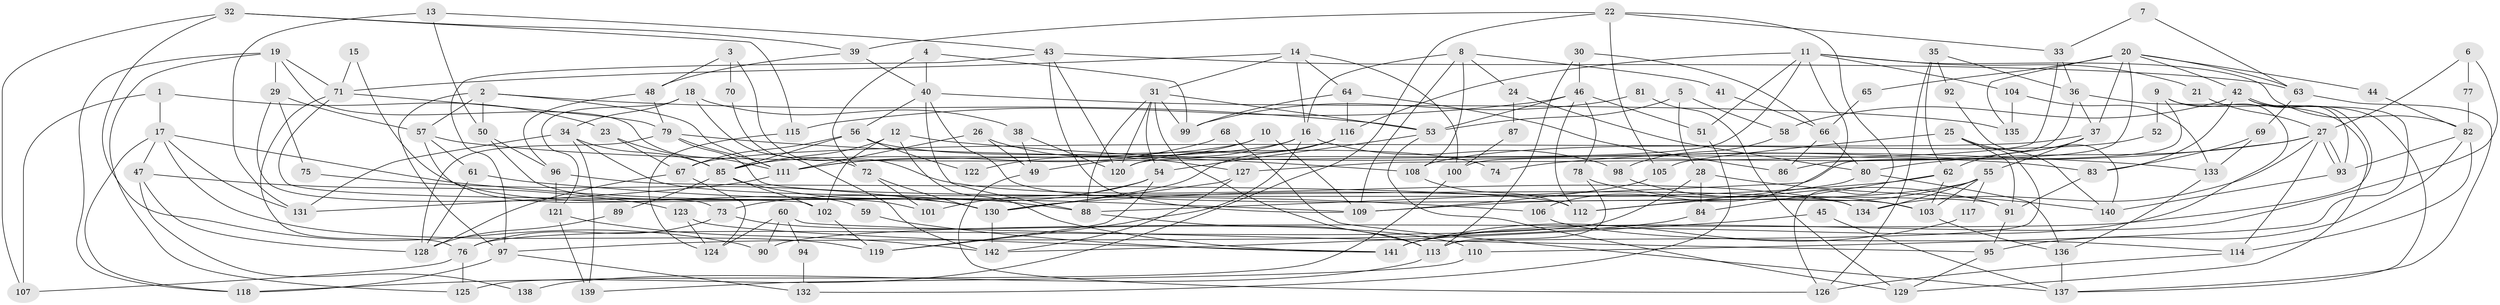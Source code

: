 // coarse degree distribution, {12: 0.08928571428571429, 8: 0.07142857142857142, 5: 0.125, 4: 0.125, 11: 0.05357142857142857, 9: 0.03571428571428571, 6: 0.08928571428571429, 3: 0.14285714285714285, 10: 0.017857142857142856, 14: 0.017857142857142856, 7: 0.03571428571428571, 23: 0.017857142857142856, 2: 0.16071428571428573, 13: 0.017857142857142856}
// Generated by graph-tools (version 1.1) at 2025/18/03/04/25 18:18:55]
// undirected, 142 vertices, 284 edges
graph export_dot {
graph [start="1"]
  node [color=gray90,style=filled];
  1;
  2;
  3;
  4;
  5;
  6;
  7;
  8;
  9;
  10;
  11;
  12;
  13;
  14;
  15;
  16;
  17;
  18;
  19;
  20;
  21;
  22;
  23;
  24;
  25;
  26;
  27;
  28;
  29;
  30;
  31;
  32;
  33;
  34;
  35;
  36;
  37;
  38;
  39;
  40;
  41;
  42;
  43;
  44;
  45;
  46;
  47;
  48;
  49;
  50;
  51;
  52;
  53;
  54;
  55;
  56;
  57;
  58;
  59;
  60;
  61;
  62;
  63;
  64;
  65;
  66;
  67;
  68;
  69;
  70;
  71;
  72;
  73;
  74;
  75;
  76;
  77;
  78;
  79;
  80;
  81;
  82;
  83;
  84;
  85;
  86;
  87;
  88;
  89;
  90;
  91;
  92;
  93;
  94;
  95;
  96;
  97;
  98;
  99;
  100;
  101;
  102;
  103;
  104;
  105;
  106;
  107;
  108;
  109;
  110;
  111;
  112;
  113;
  114;
  115;
  116;
  117;
  118;
  119;
  120;
  121;
  122;
  123;
  124;
  125;
  126;
  127;
  128;
  129;
  130;
  131;
  132;
  133;
  134;
  135;
  136;
  137;
  138;
  139;
  140;
  141;
  142;
  1 -- 23;
  1 -- 17;
  1 -- 107;
  2 -- 111;
  2 -- 53;
  2 -- 50;
  2 -- 57;
  2 -- 97;
  3 -- 48;
  3 -- 134;
  3 -- 70;
  4 -- 99;
  4 -- 40;
  4 -- 72;
  5 -- 58;
  5 -- 53;
  5 -- 28;
  6 -- 141;
  6 -- 27;
  6 -- 77;
  7 -- 63;
  7 -- 33;
  8 -- 109;
  8 -- 108;
  8 -- 16;
  8 -- 24;
  8 -- 41;
  9 -- 88;
  9 -- 141;
  9 -- 52;
  9 -- 137;
  10 -- 111;
  10 -- 109;
  10 -- 122;
  11 -- 120;
  11 -- 116;
  11 -- 21;
  11 -- 51;
  11 -- 82;
  11 -- 104;
  11 -- 106;
  12 -- 102;
  12 -- 133;
  12 -- 85;
  12 -- 141;
  13 -- 50;
  13 -- 43;
  13 -- 131;
  14 -- 31;
  14 -- 16;
  14 -- 64;
  14 -- 71;
  14 -- 100;
  15 -- 130;
  15 -- 71;
  16 -- 85;
  16 -- 49;
  16 -- 98;
  16 -- 119;
  17 -- 119;
  17 -- 131;
  17 -- 47;
  17 -- 109;
  17 -- 118;
  18 -- 142;
  18 -- 38;
  18 -- 34;
  18 -- 121;
  19 -- 118;
  19 -- 71;
  19 -- 29;
  19 -- 111;
  19 -- 125;
  20 -- 37;
  20 -- 42;
  20 -- 44;
  20 -- 63;
  20 -- 65;
  20 -- 86;
  20 -- 135;
  21 -- 27;
  22 -- 39;
  22 -- 126;
  22 -- 33;
  22 -- 105;
  22 -- 118;
  23 -- 85;
  23 -- 67;
  24 -- 80;
  24 -- 87;
  25 -- 105;
  25 -- 113;
  25 -- 91;
  25 -- 140;
  26 -- 127;
  26 -- 111;
  26 -- 49;
  27 -- 114;
  27 -- 93;
  27 -- 93;
  27 -- 74;
  27 -- 80;
  27 -- 134;
  28 -- 140;
  28 -- 76;
  28 -- 84;
  29 -- 73;
  29 -- 57;
  29 -- 75;
  30 -- 46;
  30 -- 113;
  30 -- 66;
  31 -- 88;
  31 -- 54;
  31 -- 53;
  31 -- 99;
  31 -- 113;
  31 -- 120;
  32 -- 107;
  32 -- 39;
  32 -- 90;
  32 -- 115;
  33 -- 36;
  33 -- 127;
  34 -- 85;
  34 -- 131;
  34 -- 134;
  34 -- 139;
  35 -- 36;
  35 -- 62;
  35 -- 92;
  35 -- 126;
  36 -- 100;
  36 -- 37;
  36 -- 129;
  37 -- 55;
  37 -- 62;
  37 -- 67;
  38 -- 49;
  38 -- 120;
  39 -- 48;
  39 -- 40;
  40 -- 135;
  40 -- 88;
  40 -- 56;
  40 -- 103;
  41 -- 66;
  42 -- 83;
  42 -- 90;
  42 -- 58;
  42 -- 93;
  42 -- 110;
  43 -- 97;
  43 -- 63;
  43 -- 109;
  43 -- 120;
  44 -- 82;
  45 -- 142;
  45 -- 137;
  46 -- 112;
  46 -- 53;
  46 -- 51;
  46 -- 78;
  46 -- 115;
  47 -- 128;
  47 -- 123;
  47 -- 138;
  48 -- 79;
  48 -- 96;
  49 -- 126;
  50 -- 101;
  50 -- 96;
  51 -- 132;
  52 -- 108;
  53 -- 54;
  53 -- 129;
  54 -- 73;
  54 -- 119;
  54 -- 101;
  55 -- 134;
  55 -- 109;
  55 -- 103;
  55 -- 112;
  55 -- 117;
  56 -- 67;
  56 -- 74;
  56 -- 85;
  56 -- 122;
  57 -- 59;
  57 -- 61;
  57 -- 83;
  58 -- 98;
  59 -- 141;
  60 -- 95;
  60 -- 124;
  60 -- 90;
  60 -- 94;
  61 -- 106;
  61 -- 128;
  62 -- 103;
  62 -- 84;
  62 -- 130;
  63 -- 137;
  63 -- 69;
  64 -- 86;
  64 -- 99;
  64 -- 116;
  65 -- 66;
  66 -- 80;
  66 -- 86;
  67 -- 128;
  67 -- 124;
  68 -- 111;
  68 -- 137;
  69 -- 83;
  69 -- 133;
  70 -- 72;
  71 -- 79;
  71 -- 76;
  71 -- 102;
  72 -- 130;
  72 -- 101;
  73 -- 110;
  73 -- 76;
  75 -- 130;
  76 -- 107;
  76 -- 125;
  77 -- 82;
  78 -- 91;
  78 -- 113;
  79 -- 91;
  79 -- 111;
  79 -- 108;
  79 -- 128;
  80 -- 112;
  80 -- 136;
  81 -- 129;
  81 -- 99;
  82 -- 93;
  82 -- 95;
  82 -- 114;
  83 -- 91;
  84 -- 97;
  85 -- 88;
  85 -- 89;
  85 -- 102;
  87 -- 100;
  88 -- 113;
  89 -- 128;
  91 -- 95;
  92 -- 140;
  93 -- 140;
  94 -- 132;
  95 -- 129;
  96 -- 121;
  96 -- 112;
  97 -- 118;
  97 -- 132;
  98 -- 103;
  100 -- 125;
  102 -- 119;
  103 -- 136;
  104 -- 133;
  104 -- 135;
  105 -- 109;
  106 -- 114;
  108 -- 112;
  110 -- 139;
  111 -- 131;
  113 -- 138;
  114 -- 126;
  115 -- 124;
  116 -- 120;
  116 -- 130;
  117 -- 141;
  121 -- 142;
  121 -- 139;
  123 -- 124;
  123 -- 141;
  127 -- 130;
  127 -- 142;
  130 -- 142;
  133 -- 136;
  136 -- 137;
}

